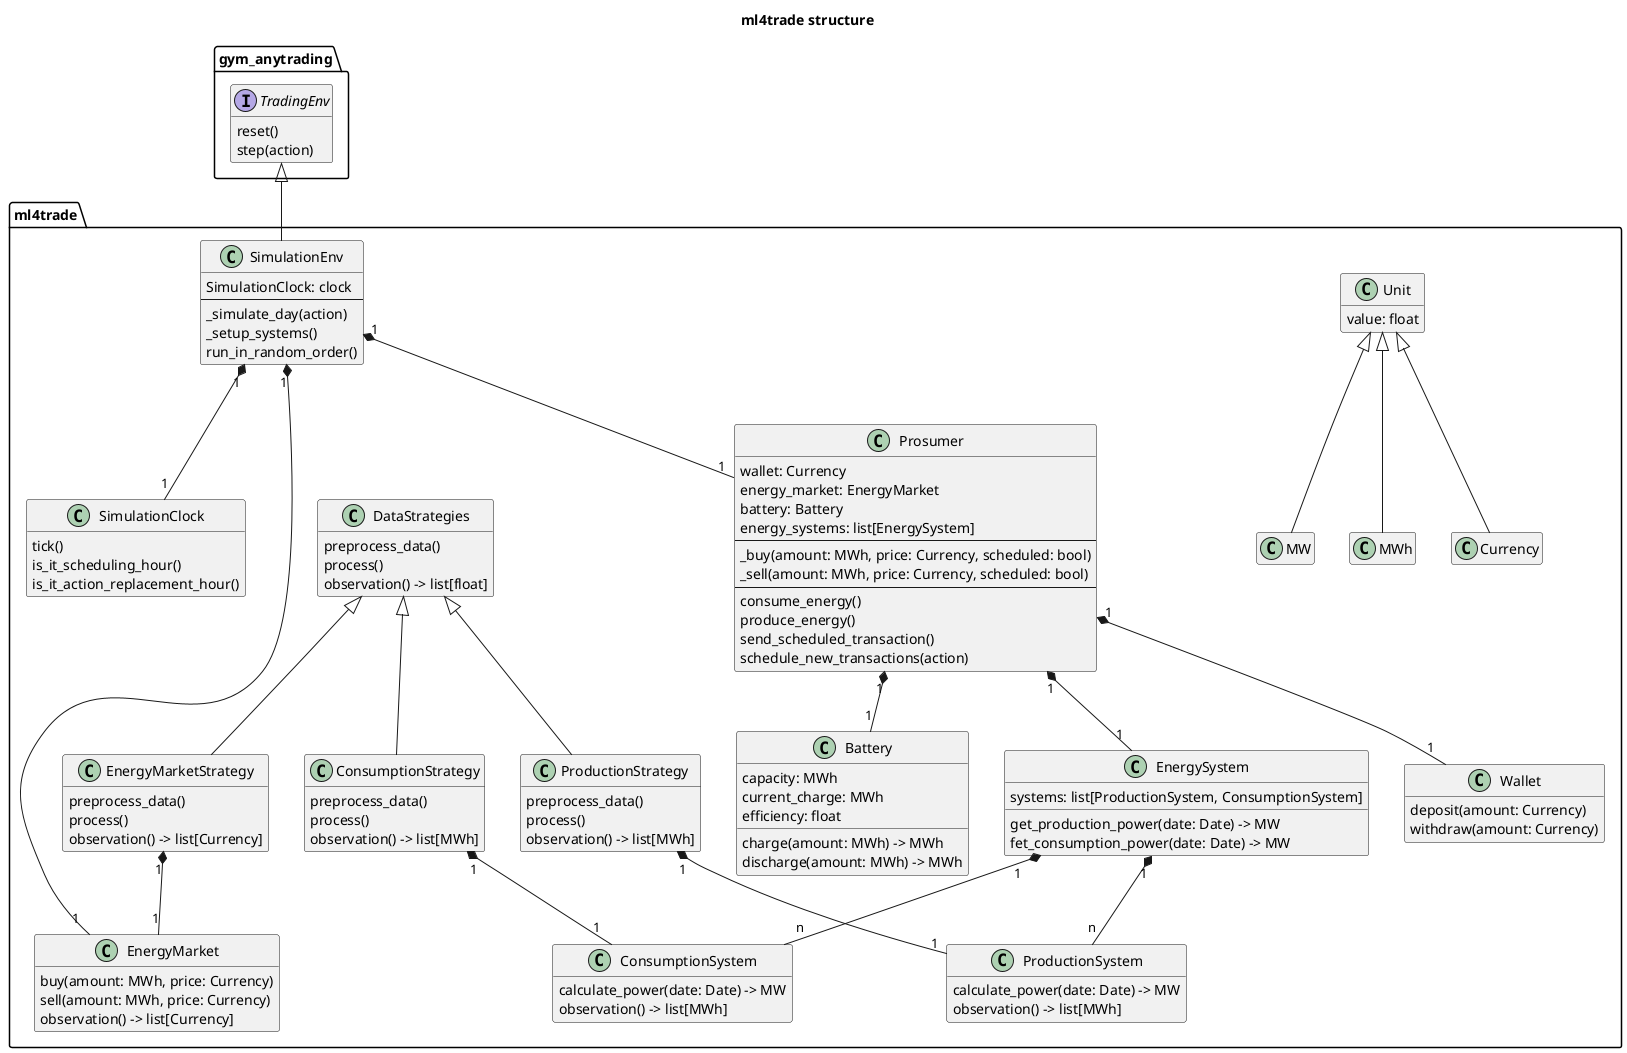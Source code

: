 @startuml

hide empty methods
hide empty fields

title ml4trade structure

interface gym_anytrading.TradingEnv {
  reset()
  step(action)
}

class ml4trade.Unit {
  value: float
}

class ml4trade.MW
class ml4trade.MWh
class ml4trade.Currency

class ml4trade.SimulationEnv {
  SimulationClock: clock
  --
  _simulate_day(action)
  _setup_systems()
  run_in_random_order()
}

class ml4trade.DataStrategies {
  preprocess_data()
  process()
  observation() -> list[float]
}

class ml4trade.ConsumptionStrategy {
  preprocess_data()
  process()
  observation() -> list[MWh]
}

class ml4trade.ProductionStrategy {
  preprocess_data()
  process()
  observation() -> list[MWh]
}

class ml4trade.EnergyMarketStrategy {
  preprocess_data()
  process()
  observation() -> list[Currency]
}

class ml4trade.SimulationClock {
  tick()
  is_it_scheduling_hour()
  is_it_action_replacement_hour()
}

class ml4trade.EnergyMarket {
  buy(amount: MWh, price: Currency)
  sell(amount: MWh, price: Currency)
  observation() -> list[Currency]
}

class ml4trade.Prosumer {
  wallet: Currency
  energy_market: EnergyMarket
  battery: Battery
  energy_systems: list[EnergySystem]
  ---
  _buy(amount: MWh, price: Currency, scheduled: bool)
  _sell(amount: MWh, price: Currency, scheduled: bool)
  ---
  consume_energy()
  produce_energy()
  send_scheduled_transaction()
  schedule_new_transactions(action)
}

class ml4trade.EnergySystem {
  systems: list[ProductionSystem, ConsumptionSystem]

  get_production_power(date: Date) -> MW
  fet_consumption_power(date: Date) -> MW
}

class ml4trade.ProductionSystem {
  calculate_power(date: Date) -> MW
  observation() -> list[MWh]
}
class ml4trade.ConsumptionSystem {
  calculate_power(date: Date) -> MW
  observation() -> list[MWh]
}

class ml4trade.Battery {
  capacity: MWh
  current_charge: MWh
  efficiency: float
  
  charge(amount: MWh) -> MWh
  discharge(amount: MWh) -> MWh
}

class ml4trade.Wallet {
  deposit(amount: Currency)
  withdraw(amount: Currency)
}

ml4trade.Unit <|-- ml4trade.MW
ml4trade.Unit <|-- ml4trade.MWh
ml4trade.Unit <|-- ml4trade.Currency

gym_anytrading.TradingEnv <|-- ml4trade.SimulationEnv
ml4trade.SimulationEnv "1" *-- "1" ml4trade.EnergyMarket
ml4trade.SimulationEnv "1" *-- "1" ml4trade.Prosumer
ml4trade.SimulationEnv "1" *-- "1" ml4trade.SimulationClock
ml4trade.Prosumer "1" *-- "1" ml4trade.Battery
ml4trade.Prosumer "1" *-- "1" ml4trade.EnergySystem
ml4trade.Prosumer "1" *-- "1" ml4trade.Wallet
ml4trade.EnergySystem "1" *-- "n" ml4trade.ProductionSystem
ml4trade.EnergySystem "1" *-- "n" ml4trade.ConsumptionSystem

ml4trade.DataStrategies <|-- ml4trade.ConsumptionStrategy
ml4trade.DataStrategies <|-- ml4trade.ProductionStrategy
ml4trade.DataStrategies <|-- ml4trade.EnergyMarketStrategy
ml4trade.ConsumptionStrategy "1" *-- "1" ml4trade.ConsumptionSystem
ml4trade.ProductionStrategy "1" *-- "1" ml4trade.ProductionSystem
ml4trade.EnergyMarketStrategy "1" *-- "1" ml4trade.EnergyMarket

@enduml
